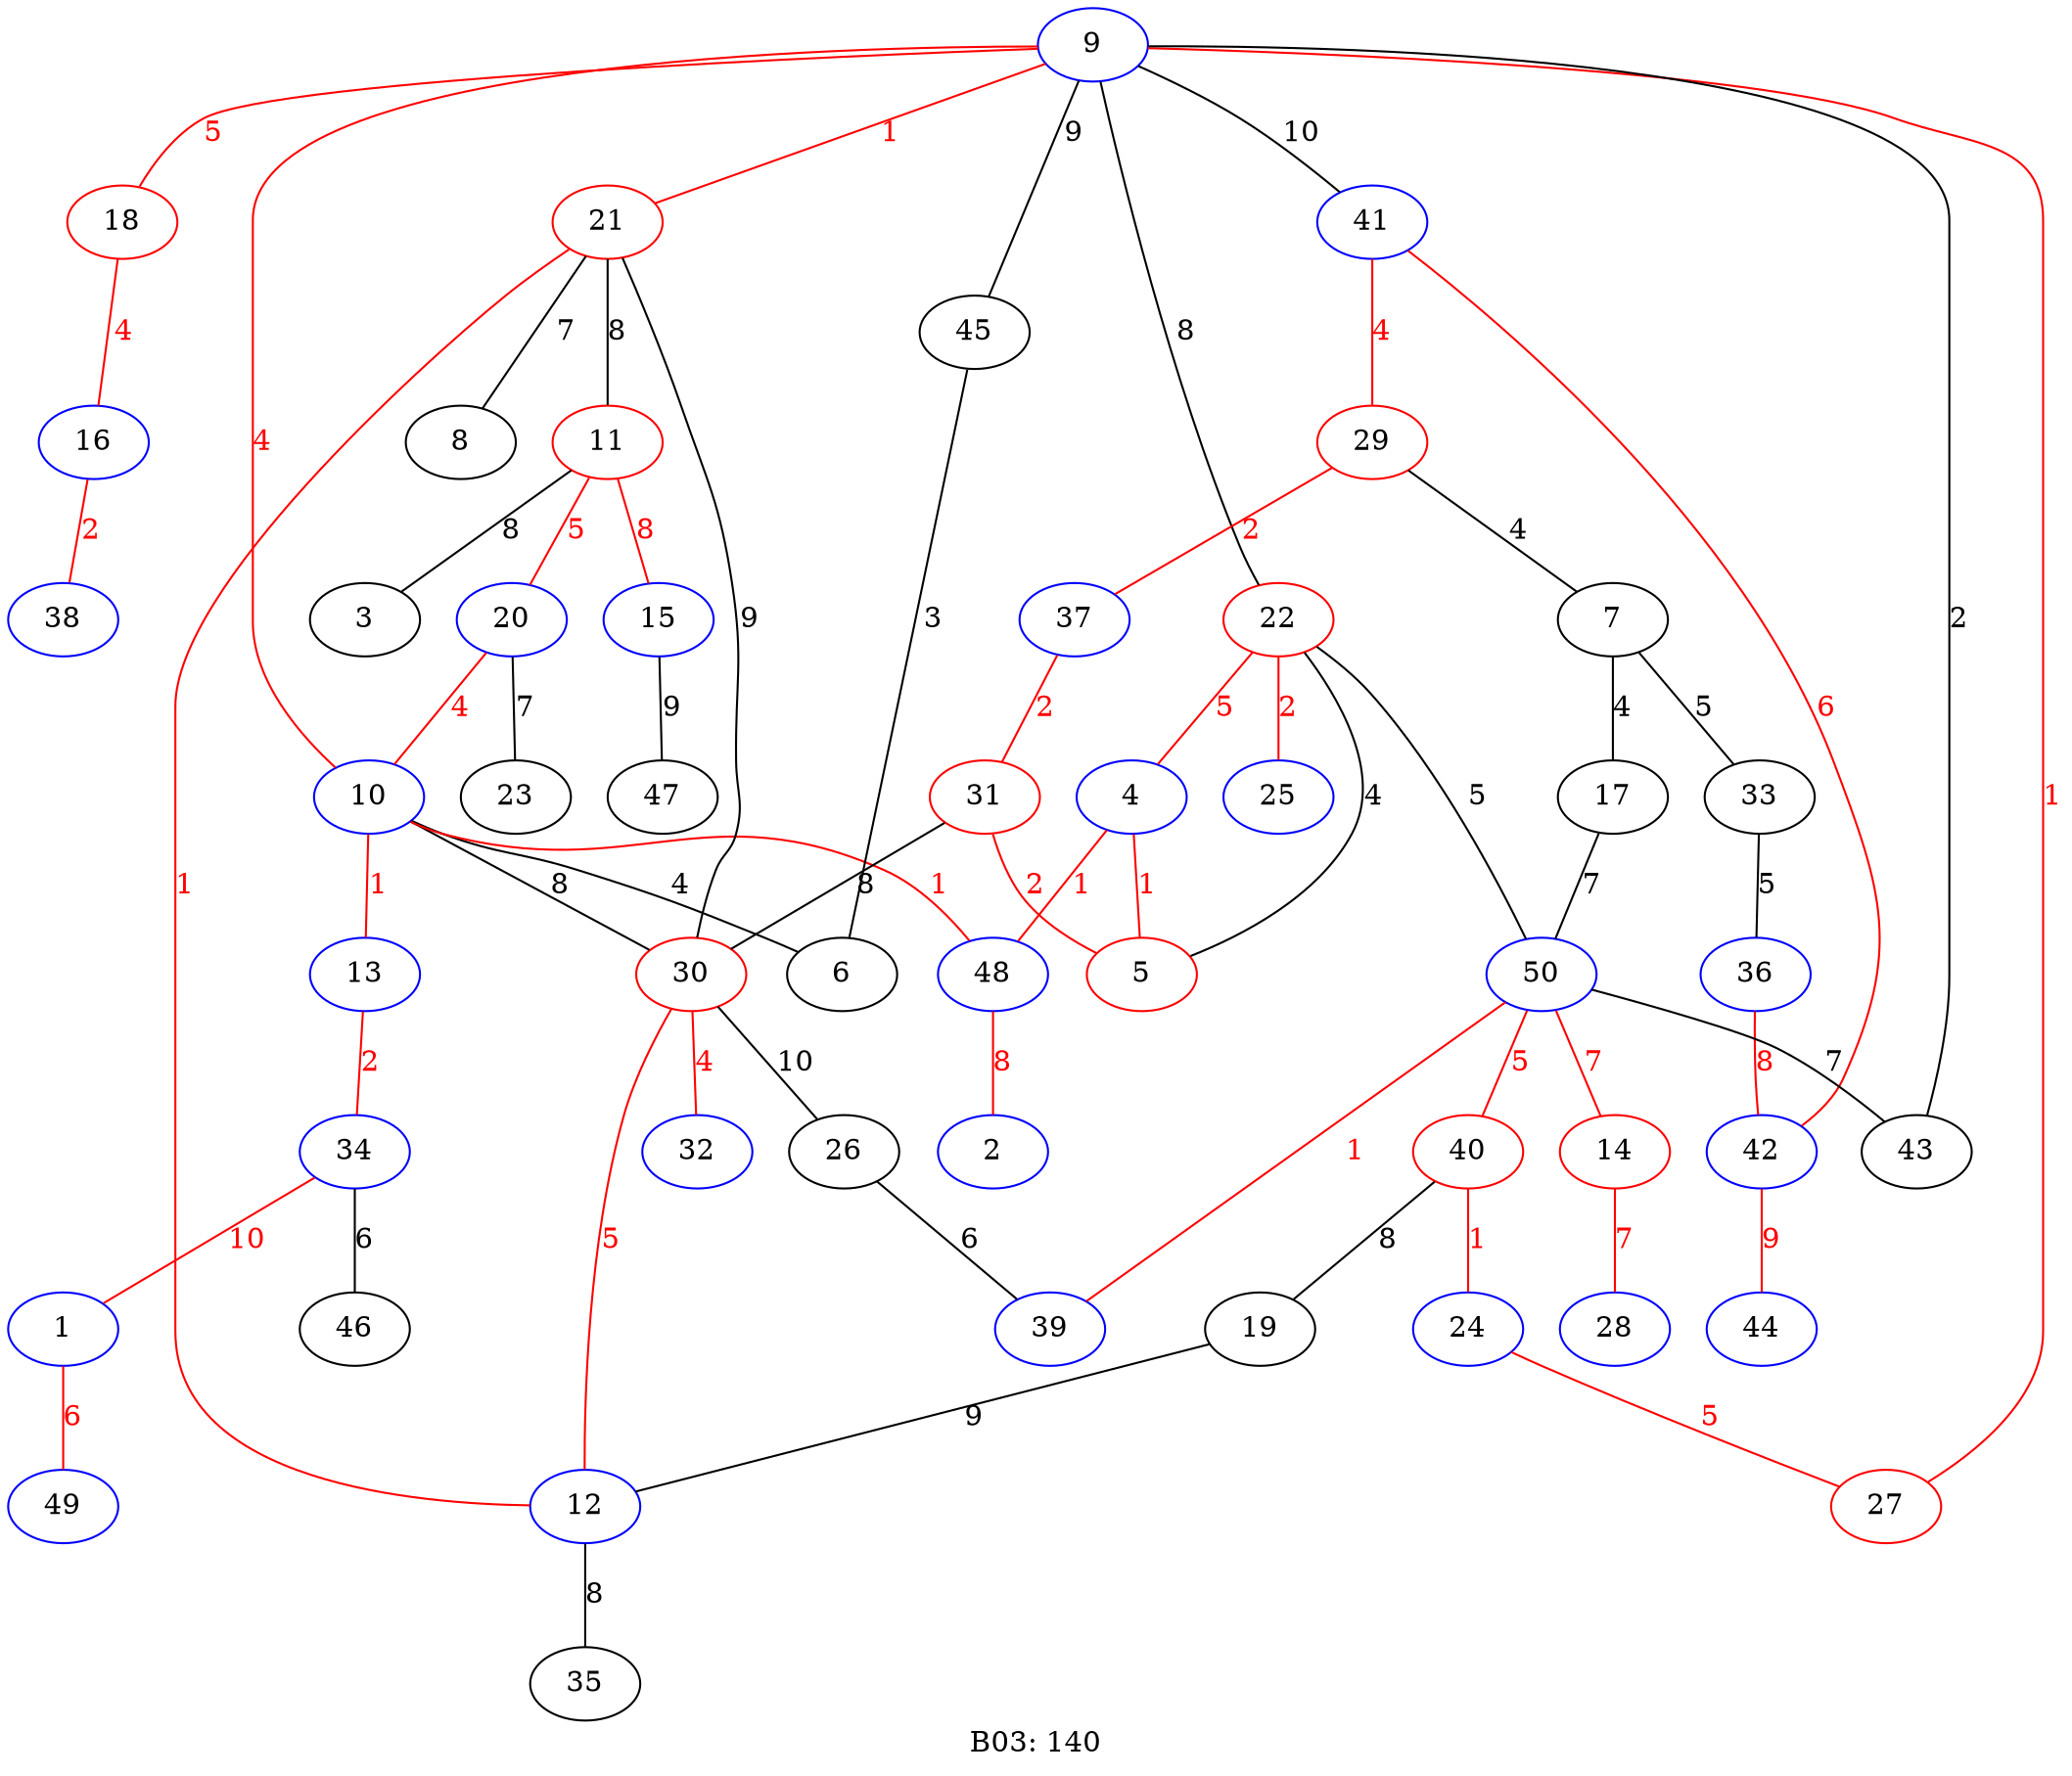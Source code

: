 strict graph G {
  label="B03: 140";
  1 [ color="blue" ];
  2 [ color="blue" ];
  3 [ ];
  4 [ color="blue" ];
  5 [ color="red" ];
  6 [ ];
  7 [ ];
  8 [ ];
  9 [ color="blue" ];
  10 [ color="blue" ];
  11 [ color="red" ];
  12 [ color="blue" ];
  13 [ color="blue" ];
  14 [ color="red" ];
  15 [ color="blue" ];
  16 [ color="blue" ];
  17 [ ];
  18 [ color="red" ];
  19 [ ];
  20 [ color="blue" ];
  21 [ color="red" ];
  22 [ color="red" ];
  23 [ ];
  24 [ color="blue" ];
  25 [ color="blue" ];
  26 [ ];
  27 [ color="red" ];
  28 [ color="blue" ];
  29 [ color="red" ];
  30 [ color="red" ];
  31 [ color="red" ];
  32 [ color="blue" ];
  33 [ ];
  34 [ color="blue" ];
  35 [ ];
  36 [ color="blue" ];
  37 [ color="blue" ];
  38 [ color="blue" ];
  39 [ color="blue" ];
  40 [ color="red" ];
  41 [ color="blue" ];
  42 [ color="blue" ];
  43 [ ];
  44 [ color="blue" ];
  45 [ ];
  46 [ ];
  47 [ ];
  48 [ color="blue" ];
  49 [ color="blue" ];
  50 [ color="blue" ];
  1 -- 49 [ color="red" fontcolor="red" label="6" ];
  4 -- 5 [ color="red" fontcolor="red" label="1" ];
  4 -- 48 [ color="red" fontcolor="red" label="1" ];
  7 -- 17 [ label="4" ];
  7 -- 33 [ label="5" ];
  9 -- 10 [ color="red" fontcolor="red" label="4" ];
  9 -- 18 [ color="red" fontcolor="red" label="5" ];
  9 -- 21 [ color="red" fontcolor="red" label="1" ];
  9 -- 22 [ label="8" ];
  9 -- 41 [ label="10" ];
  9 -- 45 [ label="9" ];
  10 -- 6 [ label="4" ];
  10 -- 13 [ color="red" fontcolor="red" label="1" ];
  10 -- 30 [ label="8" ];
  10 -- 48 [ color="red" fontcolor="red" label="1" ];
  11 -- 3 [ label="8" ];
  11 -- 15 [ color="red" fontcolor="red" label="8" ];
  11 -- 20 [ color="red" fontcolor="red" label="5" ];
  12 -- 35 [ label="8" ];
  13 -- 34 [ color="red" fontcolor="red" label="2" ];
  14 -- 28 [ color="red" fontcolor="red" label="7" ];
  15 -- 47 [ label="9" ];
  16 -- 38 [ color="red" fontcolor="red" label="2" ];
  17 -- 50 [ label="7" ];
  18 -- 16 [ color="red" fontcolor="red" label="4" ];
  19 -- 12 [ label="9" ];
  20 -- 10 [ color="red" fontcolor="red" label="4" ];
  20 -- 23 [ label="7" ];
  21 -- 8 [ label="7" ];
  21 -- 11 [ label="8" ];
  21 -- 12 [ color="red" fontcolor="red" label="1" ];
  21 -- 30 [ label="9" ];
  22 -- 4 [ color="red" fontcolor="red" label="5" ];
  22 -- 5 [ label="4" ];
  22 -- 25 [ color="red" fontcolor="red" label="2" ];
  22 -- 50 [ label="5" ];
  24 -- 27 [ color="red" fontcolor="red" label="5" ];
  26 -- 39 [ label="6" ];
  27 -- 9 [ color="red" fontcolor="red" label="1" ];
  29 -- 7 [ label="4" ];
  29 -- 37 [ color="red" fontcolor="red" label="2" ];
  30 -- 12 [ color="red" fontcolor="red" label="5" ];
  30 -- 26 [ label="10" ];
  30 -- 32 [ color="red" fontcolor="red" label="4" ];
  31 -- 5 [ color="red" fontcolor="red" label="2" ];
  31 -- 30 [ label="8" ];
  33 -- 36 [ label="5" ];
  34 -- 1 [ color="red" fontcolor="red" label="10" ];
  34 -- 46 [ label="6" ];
  36 -- 42 [ color="red" fontcolor="red" label="8" ];
  37 -- 31 [ color="red" fontcolor="red" label="2" ];
  40 -- 19 [ label="8" ];
  40 -- 24 [ color="red" fontcolor="red" label="1" ];
  41 -- 29 [ color="red" fontcolor="red" label="4" ];
  41 -- 42 [ color="red" fontcolor="red" label="6" ];
  42 -- 44 [ color="red" fontcolor="red" label="9" ];
  43 -- 9 [ label="2" ];
  45 -- 6 [ label="3" ];
  48 -- 2 [ color="red" fontcolor="red" label="8" ];
  50 -- 14 [ color="red" fontcolor="red" label="7" ];
  50 -- 39 [ color="red" fontcolor="red" label="1" ];
  50 -- 40 [ color="red" fontcolor="red" label="5" ];
  50 -- 43 [ label="7" ];
}
